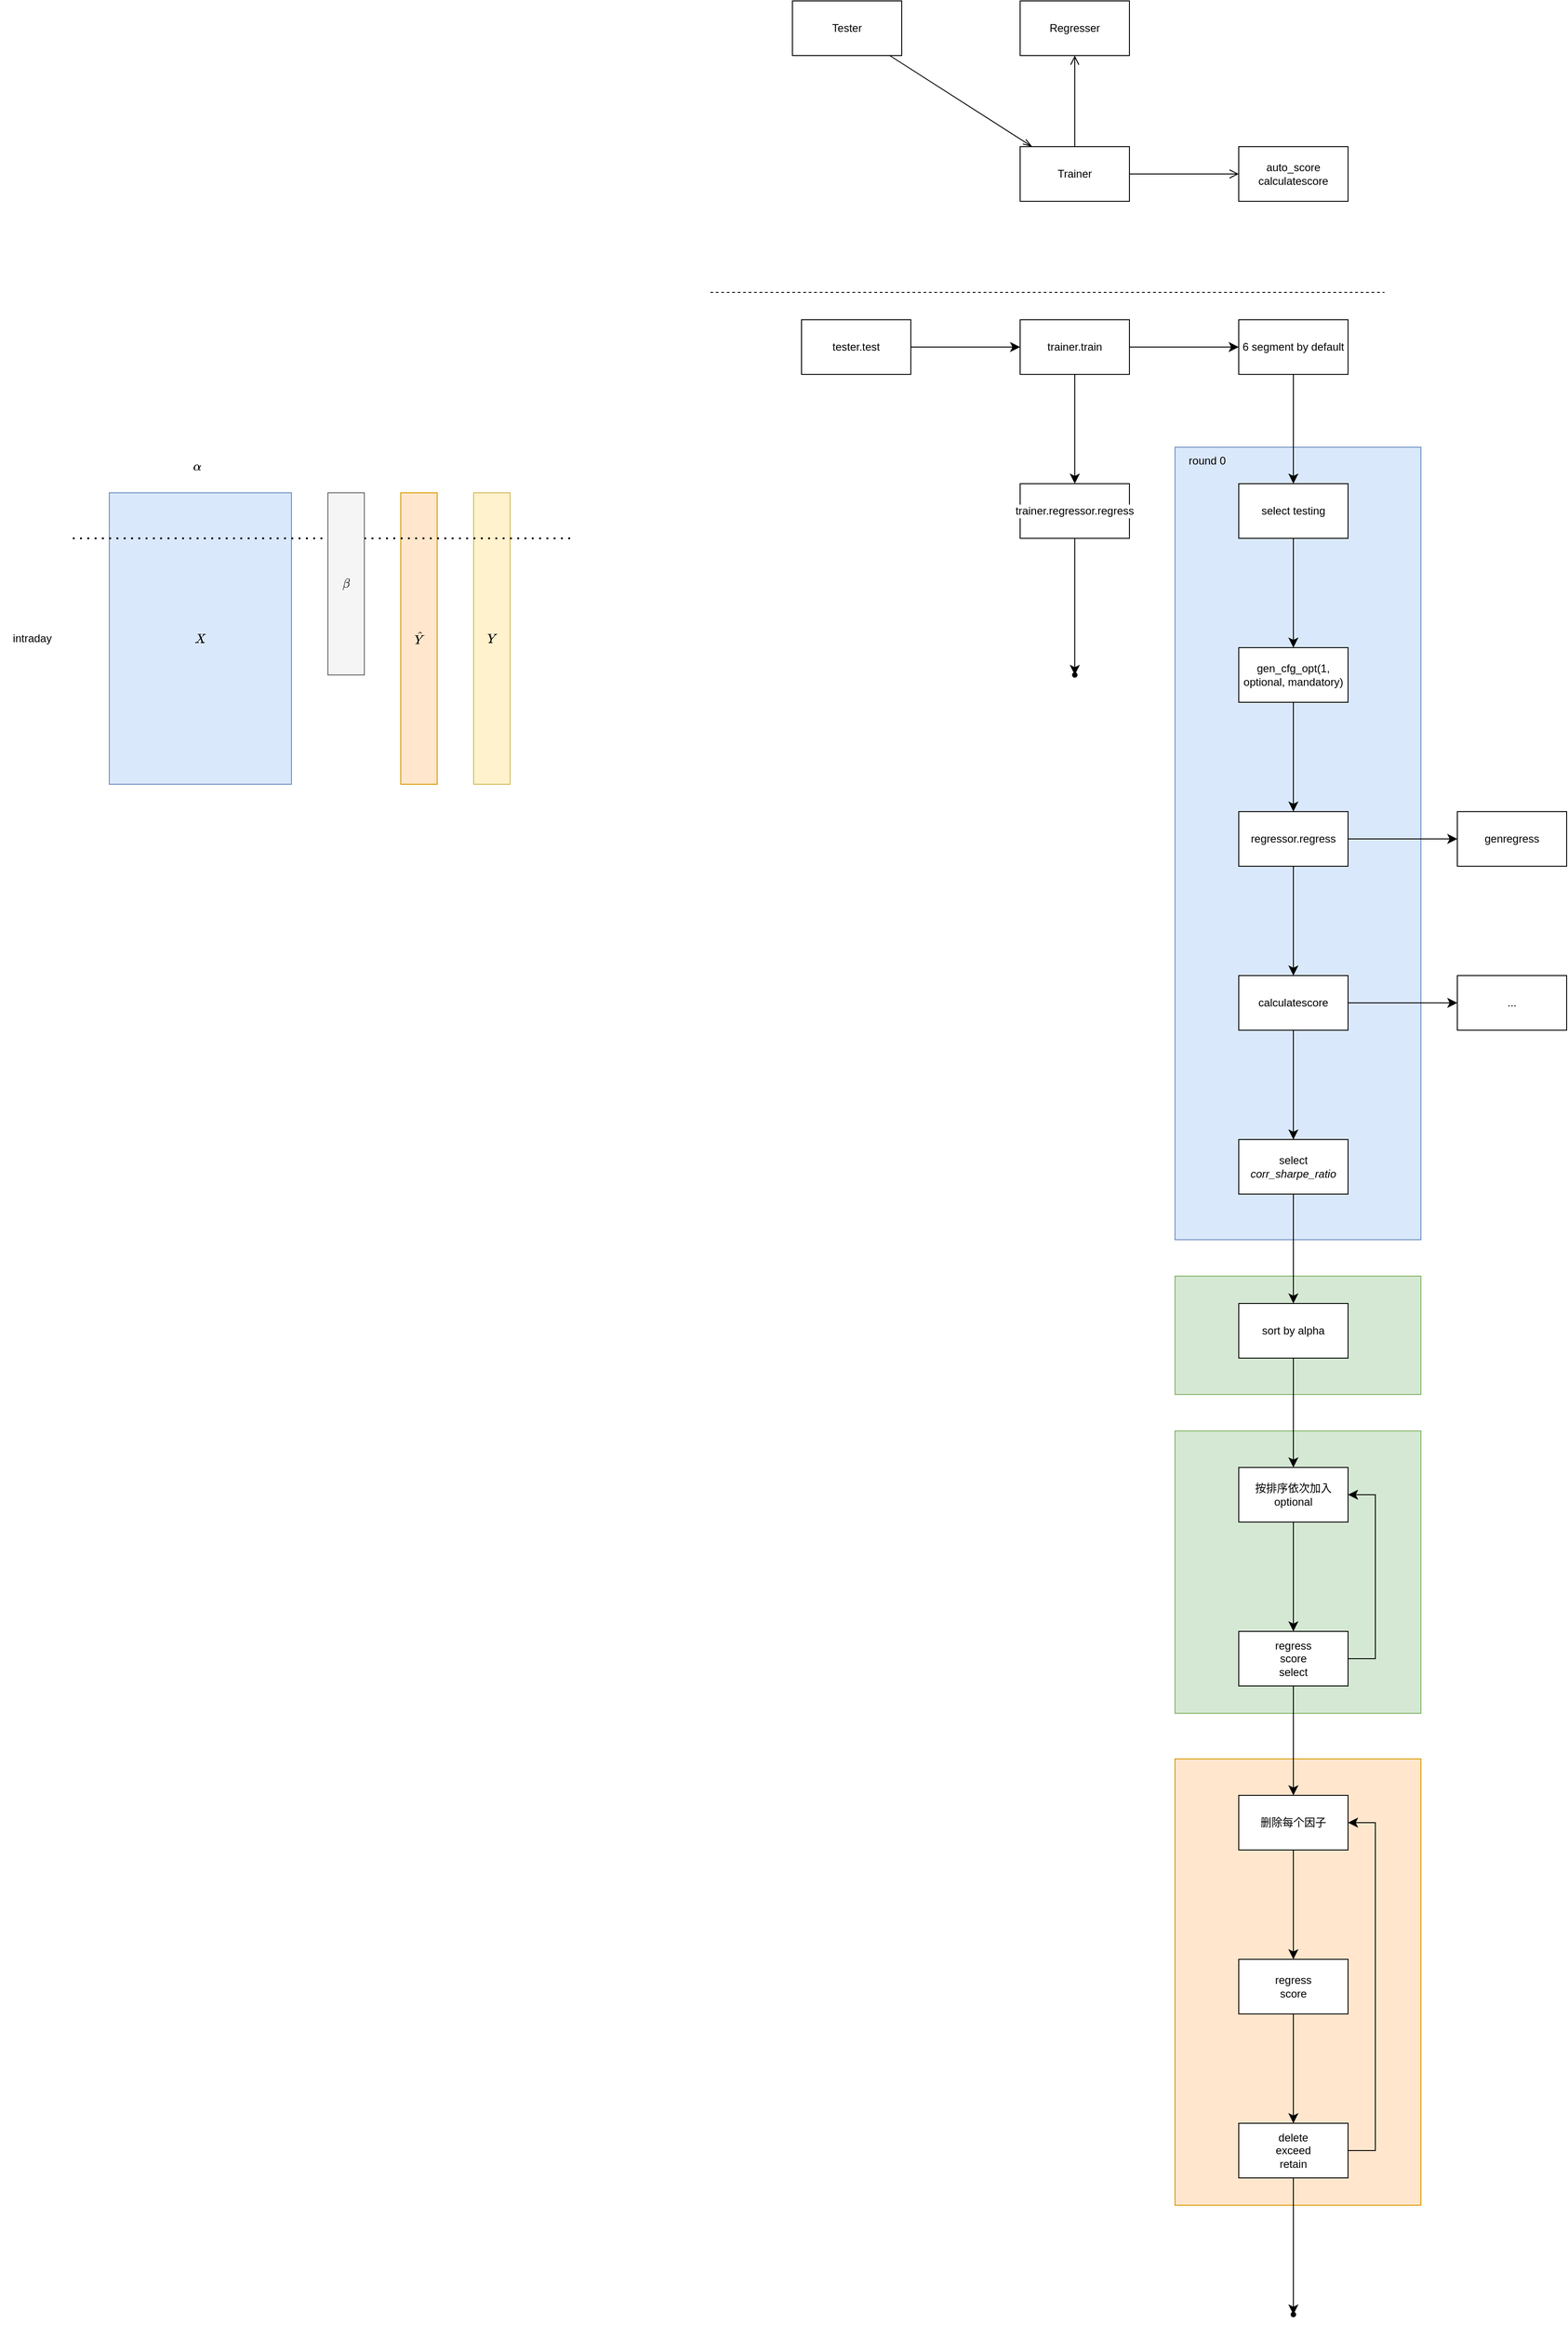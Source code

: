 <mxfile version="24.7.17">
  <diagram name="第 1 页" id="aJdtGroRIL__ZHjgtRHr">
    <mxGraphModel dx="1775" dy="967" grid="1" gridSize="10" guides="1" tooltips="1" connect="1" arrows="1" fold="1" page="1" pageScale="1" pageWidth="827" pageHeight="1169" math="1" shadow="0">
      <root>
        <mxCell id="0" />
        <mxCell id="1" parent="0" />
        <mxCell id="-Ixc3mLPqkYE0-Hi2vGX-73" value="" style="rounded=0;whiteSpace=wrap;html=1;strokeColor=#d79b00;align=center;verticalAlign=middle;fontFamily=Helvetica;fontSize=12;fillColor=#ffe6cc;" vertex="1" parent="1">
          <mxGeometry x="570" y="2100" width="270" height="490" as="geometry" />
        </mxCell>
        <mxCell id="-Ixc3mLPqkYE0-Hi2vGX-62" value="" style="rounded=0;whiteSpace=wrap;html=1;strokeColor=#82b366;align=center;verticalAlign=middle;fontFamily=Helvetica;fontSize=12;fillColor=#d5e8d4;" vertex="1" parent="1">
          <mxGeometry x="570" y="1740" width="270" height="310" as="geometry" />
        </mxCell>
        <mxCell id="-Ixc3mLPqkYE0-Hi2vGX-59" value="" style="rounded=0;whiteSpace=wrap;html=1;strokeColor=#82b366;align=center;verticalAlign=middle;fontFamily=Helvetica;fontSize=12;fillColor=#d5e8d4;" vertex="1" parent="1">
          <mxGeometry x="570" y="1570" width="270" height="130" as="geometry" />
        </mxCell>
        <mxCell id="-Ixc3mLPqkYE0-Hi2vGX-44" value="&lt;div&gt;$$\hat{Y}$$&lt;/div&gt;" style="rounded=0;whiteSpace=wrap;html=1;strokeColor=#d79b00;align=center;verticalAlign=middle;fontFamily=Helvetica;fontSize=12;fillColor=#ffe6cc;" vertex="1" parent="1">
          <mxGeometry x="-280" y="710" width="40" height="320" as="geometry" />
        </mxCell>
        <mxCell id="-Ixc3mLPqkYE0-Hi2vGX-41" value="" style="rounded=0;whiteSpace=wrap;html=1;strokeColor=#6c8ebf;align=center;verticalAlign=middle;fontFamily=Helvetica;fontSize=12;fillColor=#dae8fc;" vertex="1" parent="1">
          <mxGeometry x="570" y="660" width="270" height="870" as="geometry" />
        </mxCell>
        <mxCell id="-Ixc3mLPqkYE0-Hi2vGX-1" value="Regresser" style="rounded=0;whiteSpace=wrap;html=1;" vertex="1" parent="1">
          <mxGeometry x="400" y="170" width="120" height="60" as="geometry" />
        </mxCell>
        <mxCell id="-Ixc3mLPqkYE0-Hi2vGX-3" style="edgeStyle=none;curved=1;rounded=0;orthogonalLoop=1;jettySize=auto;html=1;fontSize=12;startSize=8;endSize=8;endArrow=open;endFill=0;" edge="1" parent="1" source="-Ixc3mLPqkYE0-Hi2vGX-2" target="-Ixc3mLPqkYE0-Hi2vGX-1">
          <mxGeometry relative="1" as="geometry" />
        </mxCell>
        <mxCell id="-Ixc3mLPqkYE0-Hi2vGX-5" value="" style="edgeStyle=none;curved=1;rounded=0;orthogonalLoop=1;jettySize=auto;html=1;fontSize=12;startSize=8;endSize=8;endArrow=open;endFill=0;" edge="1" parent="1" source="-Ixc3mLPqkYE0-Hi2vGX-2" target="-Ixc3mLPqkYE0-Hi2vGX-4">
          <mxGeometry relative="1" as="geometry" />
        </mxCell>
        <mxCell id="-Ixc3mLPqkYE0-Hi2vGX-2" value="Trainer" style="rounded=0;whiteSpace=wrap;html=1;" vertex="1" parent="1">
          <mxGeometry x="400" y="330" width="120" height="60" as="geometry" />
        </mxCell>
        <mxCell id="-Ixc3mLPqkYE0-Hi2vGX-4" value="&lt;div&gt;auto_score&lt;br&gt;&lt;/div&gt;&lt;div&gt;calculatescore&lt;/div&gt;" style="rounded=0;whiteSpace=wrap;html=1;" vertex="1" parent="1">
          <mxGeometry x="640" y="330" width="120" height="60" as="geometry" />
        </mxCell>
        <mxCell id="-Ixc3mLPqkYE0-Hi2vGX-7" style="edgeStyle=none;curved=1;rounded=0;orthogonalLoop=1;jettySize=auto;html=1;fontSize=12;startSize=8;endSize=8;endArrow=openThin;endFill=0;" edge="1" parent="1" source="-Ixc3mLPqkYE0-Hi2vGX-6" target="-Ixc3mLPqkYE0-Hi2vGX-2">
          <mxGeometry relative="1" as="geometry" />
        </mxCell>
        <mxCell id="-Ixc3mLPqkYE0-Hi2vGX-6" value="&lt;div&gt;Tester&lt;/div&gt;" style="rounded=0;whiteSpace=wrap;html=1;" vertex="1" parent="1">
          <mxGeometry x="150" y="170" width="120" height="60" as="geometry" />
        </mxCell>
        <mxCell id="-Ixc3mLPqkYE0-Hi2vGX-8" value="" style="endArrow=none;dashed=1;html=1;rounded=0;fontSize=12;startSize=8;endSize=8;curved=1;" edge="1" parent="1">
          <mxGeometry width="50" height="50" relative="1" as="geometry">
            <mxPoint x="60" y="490" as="sourcePoint" />
            <mxPoint x="800" y="490" as="targetPoint" />
          </mxGeometry>
        </mxCell>
        <mxCell id="-Ixc3mLPqkYE0-Hi2vGX-11" value="" style="edgeStyle=none;curved=1;rounded=0;orthogonalLoop=1;jettySize=auto;html=1;fontSize=12;startSize=8;endSize=8;" edge="1" parent="1" source="-Ixc3mLPqkYE0-Hi2vGX-9" target="-Ixc3mLPqkYE0-Hi2vGX-10">
          <mxGeometry relative="1" as="geometry" />
        </mxCell>
        <mxCell id="-Ixc3mLPqkYE0-Hi2vGX-9" value="tester.test" style="rounded=0;whiteSpace=wrap;html=1;" vertex="1" parent="1">
          <mxGeometry x="160" y="520" width="120" height="60" as="geometry" />
        </mxCell>
        <mxCell id="-Ixc3mLPqkYE0-Hi2vGX-13" value="" style="edgeStyle=none;curved=1;rounded=0;orthogonalLoop=1;jettySize=auto;html=1;fontSize=12;startSize=8;endSize=8;" edge="1" parent="1" source="-Ixc3mLPqkYE0-Hi2vGX-10" target="-Ixc3mLPqkYE0-Hi2vGX-12">
          <mxGeometry relative="1" as="geometry" />
        </mxCell>
        <mxCell id="-Ixc3mLPqkYE0-Hi2vGX-17" value="" style="edgeStyle=none;curved=1;rounded=0;orthogonalLoop=1;jettySize=auto;html=1;fontSize=12;startSize=8;endSize=8;" edge="1" parent="1" source="-Ixc3mLPqkYE0-Hi2vGX-10" target="-Ixc3mLPqkYE0-Hi2vGX-16">
          <mxGeometry relative="1" as="geometry" />
        </mxCell>
        <mxCell id="-Ixc3mLPqkYE0-Hi2vGX-10" value="trainer.train" style="whiteSpace=wrap;html=1;rounded=0;" vertex="1" parent="1">
          <mxGeometry x="400" y="520" width="120" height="60" as="geometry" />
        </mxCell>
        <mxCell id="-Ixc3mLPqkYE0-Hi2vGX-15" value="" style="edgeStyle=none;curved=1;rounded=0;orthogonalLoop=1;jettySize=auto;html=1;fontSize=12;startSize=8;endSize=8;" edge="1" parent="1" source="-Ixc3mLPqkYE0-Hi2vGX-12" target="-Ixc3mLPqkYE0-Hi2vGX-14">
          <mxGeometry relative="1" as="geometry" />
        </mxCell>
        <mxCell id="-Ixc3mLPqkYE0-Hi2vGX-12" value="trainer.regressor.regress" style="whiteSpace=wrap;html=1;rounded=0;labelBackgroundColor=default;" vertex="1" parent="1">
          <mxGeometry x="400" y="700" width="120" height="60" as="geometry" />
        </mxCell>
        <mxCell id="-Ixc3mLPqkYE0-Hi2vGX-14" value="" style="shape=waypoint;sketch=0;size=6;pointerEvents=1;points=[];fillColor=default;resizable=0;rotatable=0;perimeter=centerPerimeter;snapToPoint=1;rounded=0;labelBackgroundColor=default;" vertex="1" parent="1">
          <mxGeometry x="450" y="900" width="20" height="20" as="geometry" />
        </mxCell>
        <mxCell id="-Ixc3mLPqkYE0-Hi2vGX-21" value="" style="edgeStyle=none;curved=1;rounded=0;orthogonalLoop=1;jettySize=auto;html=1;fontFamily=Helvetica;fontSize=12;fontColor=default;startSize=8;endSize=8;" edge="1" parent="1" source="-Ixc3mLPqkYE0-Hi2vGX-16" target="-Ixc3mLPqkYE0-Hi2vGX-20">
          <mxGeometry relative="1" as="geometry" />
        </mxCell>
        <mxCell id="-Ixc3mLPqkYE0-Hi2vGX-16" value="6 segment by default" style="whiteSpace=wrap;html=1;rounded=0;" vertex="1" parent="1">
          <mxGeometry x="640" y="520" width="120" height="60" as="geometry" />
        </mxCell>
        <mxCell id="-Ixc3mLPqkYE0-Hi2vGX-35" value="" style="edgeStyle=none;curved=1;rounded=0;orthogonalLoop=1;jettySize=auto;html=1;fontFamily=Helvetica;fontSize=12;fontColor=default;startSize=8;endSize=8;" edge="1" parent="1" source="-Ixc3mLPqkYE0-Hi2vGX-20" target="-Ixc3mLPqkYE0-Hi2vGX-34">
          <mxGeometry relative="1" as="geometry" />
        </mxCell>
        <mxCell id="-Ixc3mLPqkYE0-Hi2vGX-20" value="select testing" style="whiteSpace=wrap;html=1;rounded=0;" vertex="1" parent="1">
          <mxGeometry x="640" y="700" width="120" height="60" as="geometry" />
        </mxCell>
        <mxCell id="-Ixc3mLPqkYE0-Hi2vGX-27" value="" style="edgeStyle=none;curved=1;rounded=0;orthogonalLoop=1;jettySize=auto;html=1;fontFamily=Helvetica;fontSize=12;fontColor=default;startSize=8;endSize=8;" edge="1" parent="1" source="-Ixc3mLPqkYE0-Hi2vGX-24" target="-Ixc3mLPqkYE0-Hi2vGX-26">
          <mxGeometry relative="1" as="geometry" />
        </mxCell>
        <mxCell id="-Ixc3mLPqkYE0-Hi2vGX-33" value="" style="edgeStyle=none;curved=1;rounded=0;orthogonalLoop=1;jettySize=auto;html=1;fontFamily=Helvetica;fontSize=12;fontColor=default;startSize=8;endSize=8;" edge="1" parent="1" source="-Ixc3mLPqkYE0-Hi2vGX-24" target="-Ixc3mLPqkYE0-Hi2vGX-32">
          <mxGeometry relative="1" as="geometry" />
        </mxCell>
        <mxCell id="-Ixc3mLPqkYE0-Hi2vGX-24" value="regressor.regress" style="whiteSpace=wrap;html=1;rounded=0;" vertex="1" parent="1">
          <mxGeometry x="640" y="1060" width="120" height="60" as="geometry" />
        </mxCell>
        <mxCell id="-Ixc3mLPqkYE0-Hi2vGX-29" value="" style="edgeStyle=none;curved=1;rounded=0;orthogonalLoop=1;jettySize=auto;html=1;fontFamily=Helvetica;fontSize=12;fontColor=default;startSize=8;endSize=8;" edge="1" parent="1" source="-Ixc3mLPqkYE0-Hi2vGX-26" target="-Ixc3mLPqkYE0-Hi2vGX-28">
          <mxGeometry relative="1" as="geometry" />
        </mxCell>
        <mxCell id="-Ixc3mLPqkYE0-Hi2vGX-56" value="" style="edgeStyle=none;curved=1;rounded=0;orthogonalLoop=1;jettySize=auto;html=1;fontFamily=Helvetica;fontSize=12;fontColor=default;startSize=8;endSize=8;" edge="1" parent="1" source="-Ixc3mLPqkYE0-Hi2vGX-26" target="-Ixc3mLPqkYE0-Hi2vGX-55">
          <mxGeometry relative="1" as="geometry" />
        </mxCell>
        <mxCell id="-Ixc3mLPqkYE0-Hi2vGX-26" value="calculatescore" style="whiteSpace=wrap;html=1;rounded=0;" vertex="1" parent="1">
          <mxGeometry x="640" y="1240" width="120" height="60" as="geometry" />
        </mxCell>
        <mxCell id="-Ixc3mLPqkYE0-Hi2vGX-53" value="" style="edgeStyle=none;curved=1;rounded=0;orthogonalLoop=1;jettySize=auto;html=1;fontFamily=Helvetica;fontSize=12;fontColor=default;startSize=8;endSize=8;" edge="1" parent="1" source="-Ixc3mLPqkYE0-Hi2vGX-28" target="-Ixc3mLPqkYE0-Hi2vGX-52">
          <mxGeometry relative="1" as="geometry" />
        </mxCell>
        <mxCell id="-Ixc3mLPqkYE0-Hi2vGX-28" value="&lt;div&gt;select&lt;/div&gt;&lt;div&gt;&lt;i&gt;corr_sharpe_ratio&lt;/i&gt;&lt;br&gt;&lt;/div&gt;" style="whiteSpace=wrap;html=1;rounded=0;" vertex="1" parent="1">
          <mxGeometry x="640" y="1420" width="120" height="60" as="geometry" />
        </mxCell>
        <mxCell id="-Ixc3mLPqkYE0-Hi2vGX-32" value="genregress" style="whiteSpace=wrap;html=1;rounded=0;" vertex="1" parent="1">
          <mxGeometry x="880" y="1060" width="120" height="60" as="geometry" />
        </mxCell>
        <mxCell id="-Ixc3mLPqkYE0-Hi2vGX-40" value="" style="edgeStyle=none;curved=1;rounded=0;orthogonalLoop=1;jettySize=auto;html=1;fontFamily=Helvetica;fontSize=12;fontColor=default;startSize=8;endSize=8;" edge="1" parent="1" source="-Ixc3mLPqkYE0-Hi2vGX-34" target="-Ixc3mLPqkYE0-Hi2vGX-24">
          <mxGeometry relative="1" as="geometry" />
        </mxCell>
        <mxCell id="-Ixc3mLPqkYE0-Hi2vGX-34" value="gen_cfg_opt(1, optional, mandatory)" style="whiteSpace=wrap;html=1;rounded=0;" vertex="1" parent="1">
          <mxGeometry x="640" y="880" width="120" height="60" as="geometry" />
        </mxCell>
        <mxCell id="-Ixc3mLPqkYE0-Hi2vGX-42" value="&lt;div&gt;round 0&lt;br&gt;&lt;/div&gt;" style="text;html=1;align=center;verticalAlign=middle;resizable=0;points=[];autosize=1;strokeColor=none;fillColor=none;fontSize=12;fontFamily=Helvetica;fontColor=default;" vertex="1" parent="1">
          <mxGeometry x="575" y="660" width="60" height="30" as="geometry" />
        </mxCell>
        <mxCell id="-Ixc3mLPqkYE0-Hi2vGX-45" value="$$\alpha$$" style="text;whiteSpace=wrap;html=1;fontFamily=Helvetica;fontSize=12;fontColor=default;" vertex="1" parent="1">
          <mxGeometry x="-510" y="655" width="60" height="40" as="geometry" />
        </mxCell>
        <mxCell id="-Ixc3mLPqkYE0-Hi2vGX-46" value="\(X\)" style="rounded=0;whiteSpace=wrap;html=1;strokeColor=#6c8ebf;align=center;verticalAlign=middle;fontFamily=Helvetica;fontSize=12;fillColor=#dae8fc;" vertex="1" parent="1">
          <mxGeometry x="-600" y="710" width="200" height="320" as="geometry" />
        </mxCell>
        <mxCell id="-Ixc3mLPqkYE0-Hi2vGX-49" value="$$Y$$" style="rounded=0;whiteSpace=wrap;html=1;strokeColor=#d6b656;align=center;verticalAlign=middle;fontFamily=Helvetica;fontSize=12;fillColor=#fff2cc;" vertex="1" parent="1">
          <mxGeometry x="-200" y="710" width="40" height="320" as="geometry" />
        </mxCell>
        <mxCell id="-Ixc3mLPqkYE0-Hi2vGX-50" value="intraday" style="text;html=1;align=center;verticalAlign=middle;resizable=0;points=[];autosize=1;strokeColor=none;fillColor=none;fontSize=12;fontFamily=Helvetica;fontColor=default;" vertex="1" parent="1">
          <mxGeometry x="-720" y="855" width="70" height="30" as="geometry" />
        </mxCell>
        <mxCell id="-Ixc3mLPqkYE0-Hi2vGX-51" value="" style="endArrow=none;dashed=1;html=1;dashPattern=1 3;strokeWidth=2;rounded=0;fontFamily=Helvetica;fontSize=12;fontColor=default;startSize=8;endSize=8;curved=1;" edge="1" parent="1">
          <mxGeometry width="50" height="50" relative="1" as="geometry">
            <mxPoint x="-640" y="760" as="sourcePoint" />
            <mxPoint x="-90" y="760" as="targetPoint" />
          </mxGeometry>
        </mxCell>
        <mxCell id="-Ixc3mLPqkYE0-Hi2vGX-48" value="&lt;div&gt;$$\beta$$&lt;/div&gt;" style="rounded=0;whiteSpace=wrap;html=1;strokeColor=#666666;align=center;verticalAlign=middle;fontFamily=Helvetica;fontSize=12;fillColor=#f5f5f5;fontColor=#333333;" vertex="1" parent="1">
          <mxGeometry x="-360" y="710" width="40" height="200" as="geometry" />
        </mxCell>
        <mxCell id="-Ixc3mLPqkYE0-Hi2vGX-58" value="" style="edgeStyle=none;curved=1;rounded=0;orthogonalLoop=1;jettySize=auto;html=1;fontFamily=Helvetica;fontSize=12;fontColor=default;startSize=8;endSize=8;" edge="1" parent="1" source="-Ixc3mLPqkYE0-Hi2vGX-52" target="-Ixc3mLPqkYE0-Hi2vGX-57">
          <mxGeometry relative="1" as="geometry" />
        </mxCell>
        <mxCell id="-Ixc3mLPqkYE0-Hi2vGX-52" value="sort by alpha" style="whiteSpace=wrap;html=1;rounded=0;" vertex="1" parent="1">
          <mxGeometry x="640" y="1600" width="120" height="60" as="geometry" />
        </mxCell>
        <mxCell id="-Ixc3mLPqkYE0-Hi2vGX-55" value="..." style="whiteSpace=wrap;html=1;rounded=0;" vertex="1" parent="1">
          <mxGeometry x="880" y="1240" width="120" height="60" as="geometry" />
        </mxCell>
        <mxCell id="-Ixc3mLPqkYE0-Hi2vGX-61" value="" style="edgeStyle=none;curved=1;rounded=0;orthogonalLoop=1;jettySize=auto;html=1;fontFamily=Helvetica;fontSize=12;fontColor=default;startSize=8;endSize=8;" edge="1" parent="1" source="-Ixc3mLPqkYE0-Hi2vGX-57" target="-Ixc3mLPqkYE0-Hi2vGX-60">
          <mxGeometry relative="1" as="geometry" />
        </mxCell>
        <mxCell id="-Ixc3mLPqkYE0-Hi2vGX-57" value="按排序依次加入optional" style="whiteSpace=wrap;html=1;rounded=0;" vertex="1" parent="1">
          <mxGeometry x="640" y="1780" width="120" height="60" as="geometry" />
        </mxCell>
        <mxCell id="-Ixc3mLPqkYE0-Hi2vGX-63" style="edgeStyle=elbowEdgeStyle;rounded=0;orthogonalLoop=1;jettySize=auto;html=1;fontFamily=Helvetica;fontSize=12;fontColor=default;startSize=8;endSize=8;" edge="1" parent="1" source="-Ixc3mLPqkYE0-Hi2vGX-60" target="-Ixc3mLPqkYE0-Hi2vGX-57">
          <mxGeometry relative="1" as="geometry">
            <Array as="points">
              <mxPoint x="790" y="1910" />
            </Array>
          </mxGeometry>
        </mxCell>
        <mxCell id="-Ixc3mLPqkYE0-Hi2vGX-65" value="" style="edgeStyle=none;curved=1;rounded=0;orthogonalLoop=1;jettySize=auto;html=1;fontFamily=Helvetica;fontSize=12;fontColor=default;startSize=8;endSize=8;" edge="1" parent="1" source="-Ixc3mLPqkYE0-Hi2vGX-60" target="-Ixc3mLPqkYE0-Hi2vGX-64">
          <mxGeometry relative="1" as="geometry" />
        </mxCell>
        <mxCell id="-Ixc3mLPqkYE0-Hi2vGX-60" value="&lt;div&gt;regress&lt;/div&gt;&lt;div&gt;score&lt;br&gt;&lt;/div&gt;&lt;div&gt;select&lt;/div&gt;" style="whiteSpace=wrap;html=1;rounded=0;" vertex="1" parent="1">
          <mxGeometry x="640" y="1960" width="120" height="60" as="geometry" />
        </mxCell>
        <mxCell id="-Ixc3mLPqkYE0-Hi2vGX-67" value="" style="edgeStyle=none;curved=1;rounded=0;orthogonalLoop=1;jettySize=auto;html=1;fontFamily=Helvetica;fontSize=12;fontColor=default;startSize=8;endSize=8;" edge="1" parent="1" source="-Ixc3mLPqkYE0-Hi2vGX-64" target="-Ixc3mLPqkYE0-Hi2vGX-66">
          <mxGeometry relative="1" as="geometry" />
        </mxCell>
        <mxCell id="-Ixc3mLPqkYE0-Hi2vGX-64" value="删除每个因子" style="whiteSpace=wrap;html=1;rounded=0;" vertex="1" parent="1">
          <mxGeometry x="640" y="2140" width="120" height="60" as="geometry" />
        </mxCell>
        <mxCell id="-Ixc3mLPqkYE0-Hi2vGX-69" value="" style="edgeStyle=none;curved=1;rounded=0;orthogonalLoop=1;jettySize=auto;html=1;fontFamily=Helvetica;fontSize=12;fontColor=default;startSize=8;endSize=8;" edge="1" parent="1" source="-Ixc3mLPqkYE0-Hi2vGX-66" target="-Ixc3mLPqkYE0-Hi2vGX-68">
          <mxGeometry relative="1" as="geometry" />
        </mxCell>
        <mxCell id="-Ixc3mLPqkYE0-Hi2vGX-66" value="&lt;div&gt;regress&lt;/div&gt;&lt;div&gt;score&lt;br&gt;&lt;/div&gt;" style="whiteSpace=wrap;html=1;rounded=0;" vertex="1" parent="1">
          <mxGeometry x="640" y="2320" width="120" height="60" as="geometry" />
        </mxCell>
        <mxCell id="-Ixc3mLPqkYE0-Hi2vGX-70" style="edgeStyle=elbowEdgeStyle;rounded=0;orthogonalLoop=1;jettySize=auto;html=1;fontFamily=Helvetica;fontSize=12;fontColor=default;startSize=8;endSize=8;" edge="1" parent="1" source="-Ixc3mLPqkYE0-Hi2vGX-68" target="-Ixc3mLPqkYE0-Hi2vGX-64">
          <mxGeometry relative="1" as="geometry">
            <Array as="points">
              <mxPoint x="790" y="2350" />
            </Array>
          </mxGeometry>
        </mxCell>
        <mxCell id="-Ixc3mLPqkYE0-Hi2vGX-72" value="" style="edgeStyle=none;curved=1;rounded=0;orthogonalLoop=1;jettySize=auto;html=1;fontFamily=Helvetica;fontSize=12;fontColor=default;startSize=8;endSize=8;" edge="1" parent="1" source="-Ixc3mLPqkYE0-Hi2vGX-68" target="-Ixc3mLPqkYE0-Hi2vGX-71">
          <mxGeometry relative="1" as="geometry" />
        </mxCell>
        <mxCell id="-Ixc3mLPqkYE0-Hi2vGX-68" value="&lt;div&gt;delete&lt;/div&gt;&lt;div&gt;exceed&lt;/div&gt;&lt;div&gt;retain&lt;br&gt;&lt;/div&gt;" style="whiteSpace=wrap;html=1;rounded=0;" vertex="1" parent="1">
          <mxGeometry x="640" y="2500" width="120" height="60" as="geometry" />
        </mxCell>
        <mxCell id="-Ixc3mLPqkYE0-Hi2vGX-71" value="" style="shape=waypoint;sketch=0;size=6;pointerEvents=1;points=[];fillColor=default;resizable=0;rotatable=0;perimeter=centerPerimeter;snapToPoint=1;rounded=0;" vertex="1" parent="1">
          <mxGeometry x="690" y="2700" width="20" height="20" as="geometry" />
        </mxCell>
      </root>
    </mxGraphModel>
  </diagram>
</mxfile>
